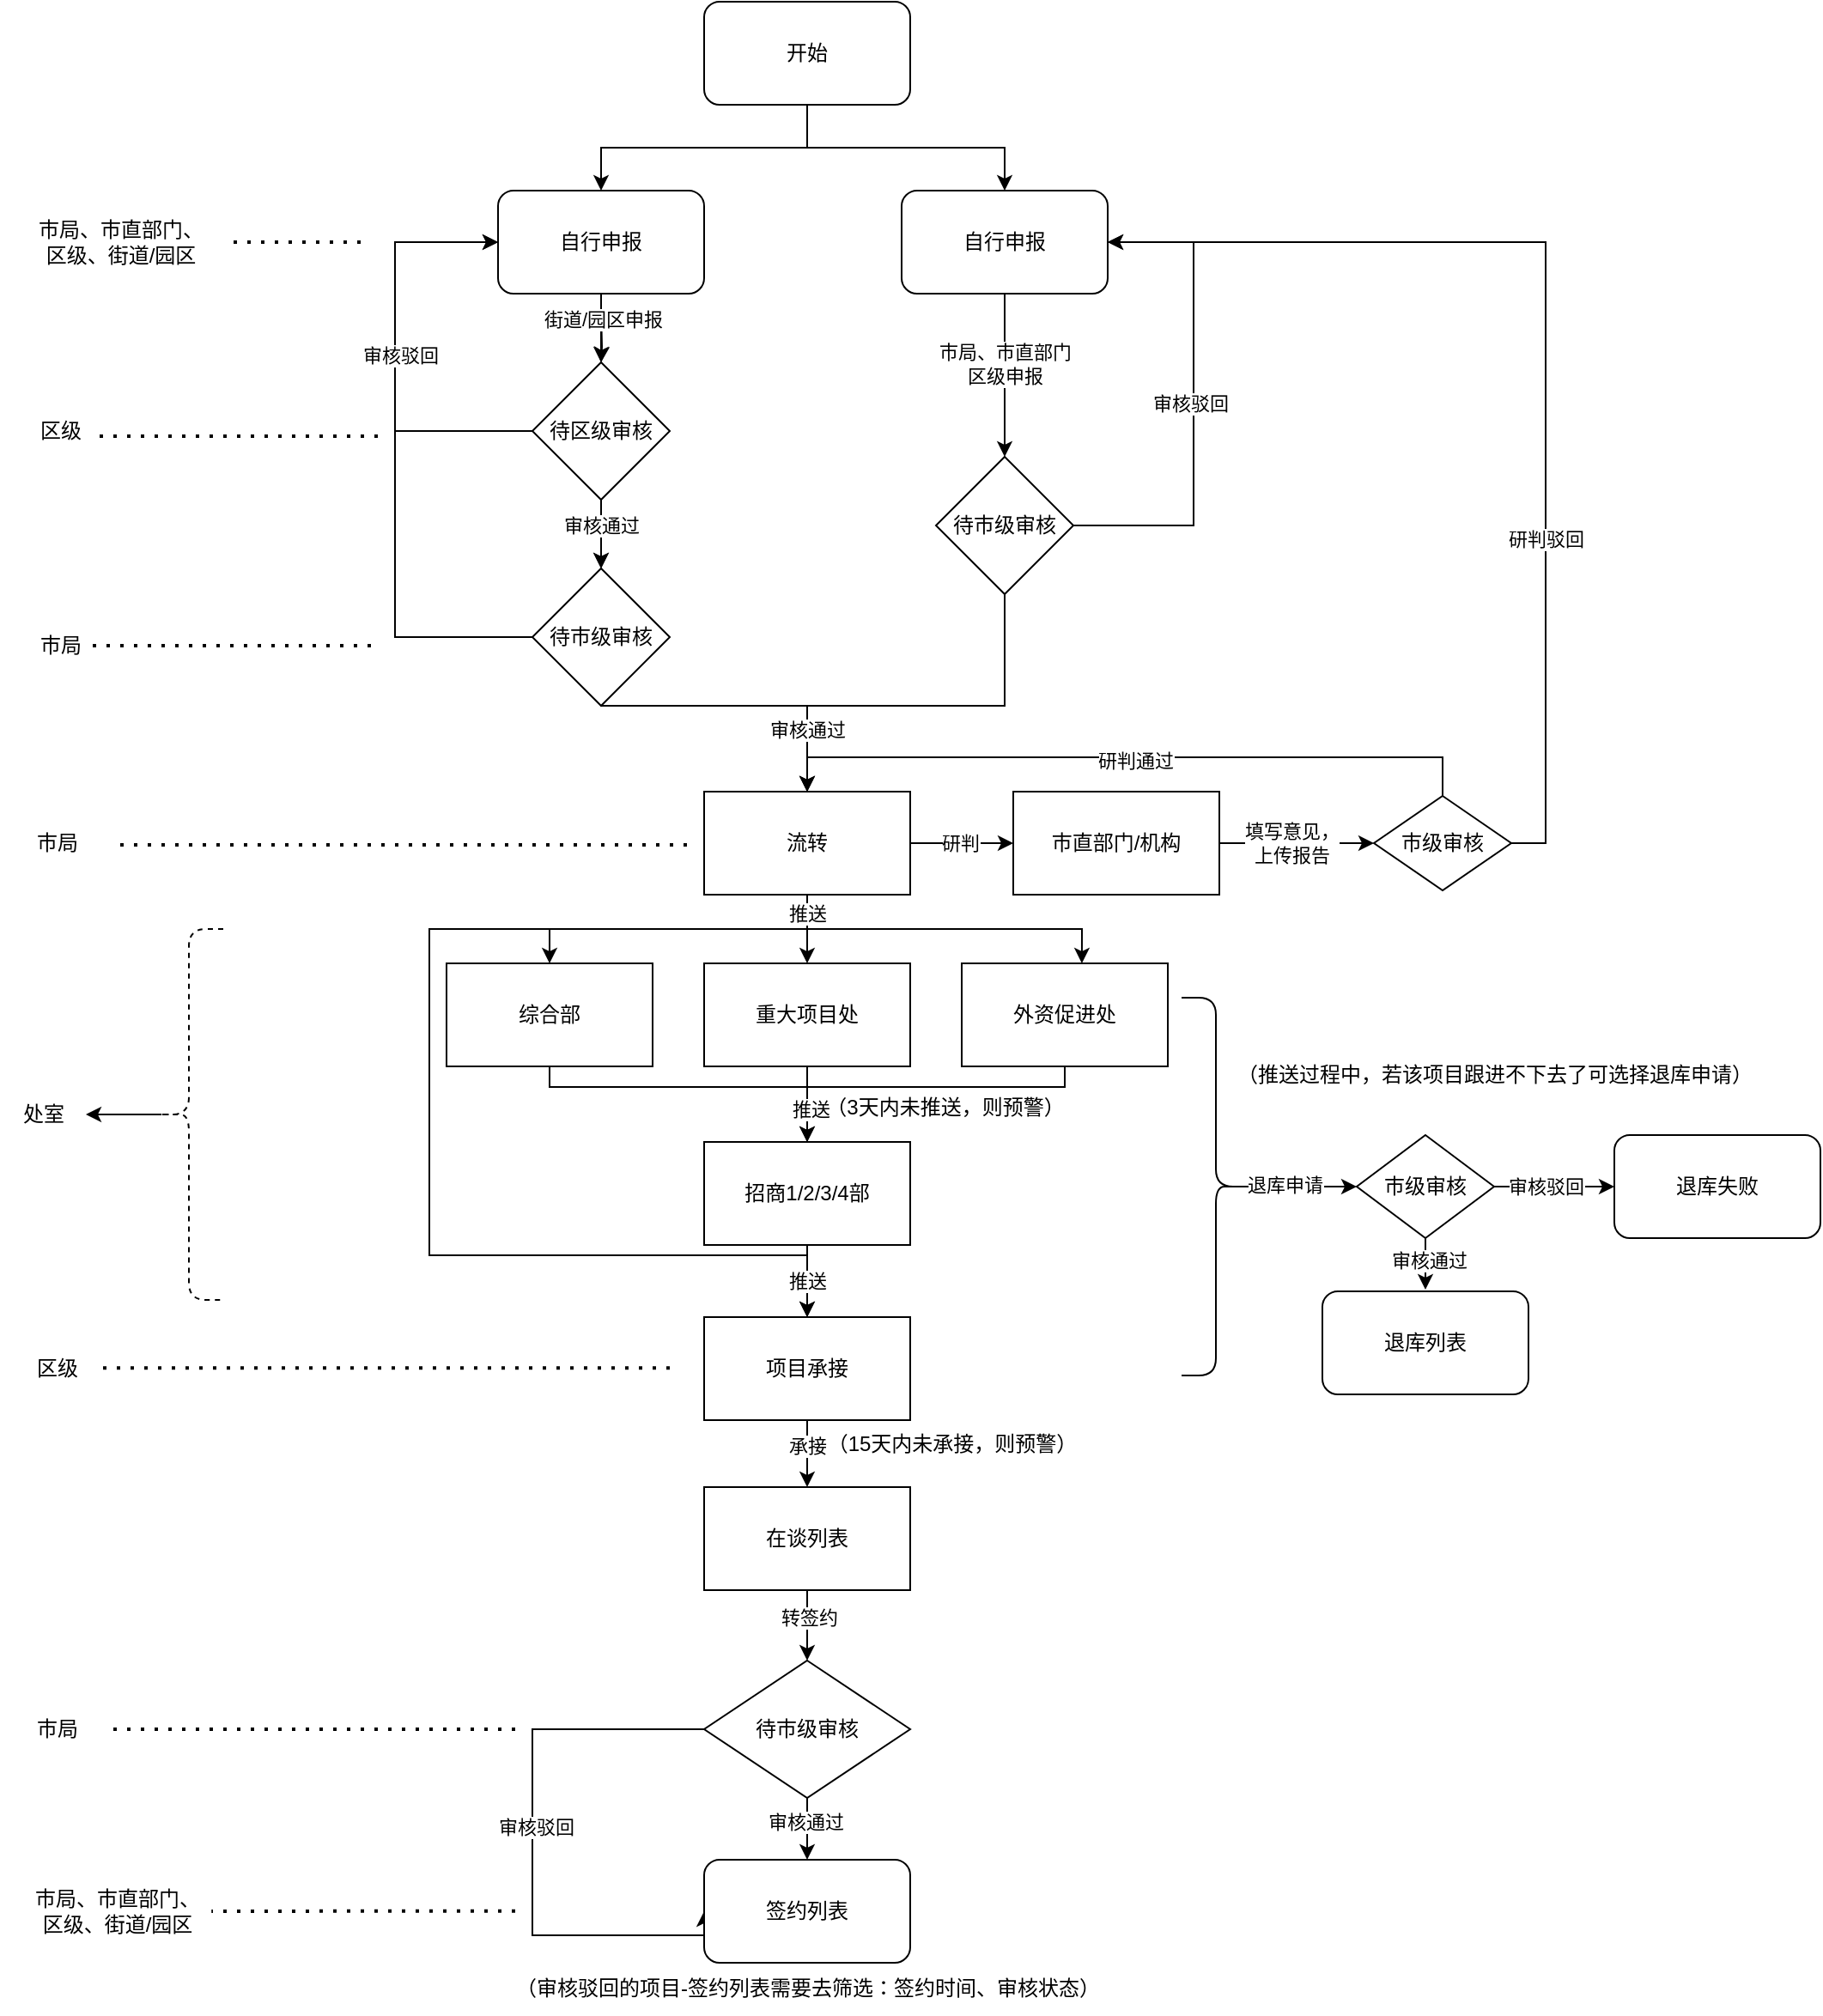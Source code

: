 <mxfile version="26.0.6">
  <diagram name="第 1 页" id="-78T5JWSiIahzSValokN">
    <mxGraphModel dx="2150" dy="883" grid="1" gridSize="10" guides="1" tooltips="1" connect="1" arrows="1" fold="1" page="1" pageScale="1" pageWidth="3300" pageHeight="4681" math="0" shadow="0">
      <root>
        <mxCell id="0" />
        <mxCell id="1" parent="0" />
        <mxCell id="tJxeAwG3_zR4GEV5-iHH-3" style="edgeStyle=orthogonalEdgeStyle;rounded=0;orthogonalLoop=1;jettySize=auto;html=1;exitX=0.5;exitY=1;exitDx=0;exitDy=0;entryX=0.5;entryY=0;entryDx=0;entryDy=0;" parent="1" source="tJxeAwG3_zR4GEV5-iHH-1" target="tJxeAwG3_zR4GEV5-iHH-2" edge="1">
          <mxGeometry relative="1" as="geometry" />
        </mxCell>
        <mxCell id="tJxeAwG3_zR4GEV5-iHH-123" style="edgeStyle=orthogonalEdgeStyle;rounded=0;orthogonalLoop=1;jettySize=auto;html=1;exitX=0.5;exitY=1;exitDx=0;exitDy=0;" parent="1" source="tJxeAwG3_zR4GEV5-iHH-1" target="tJxeAwG3_zR4GEV5-iHH-115" edge="1">
          <mxGeometry relative="1" as="geometry" />
        </mxCell>
        <mxCell id="tJxeAwG3_zR4GEV5-iHH-1" value="开始" style="rounded=1;whiteSpace=wrap;html=1;" parent="1" vertex="1">
          <mxGeometry x="440" y="40" width="120" height="60" as="geometry" />
        </mxCell>
        <mxCell id="tJxeAwG3_zR4GEV5-iHH-8" value="" style="edgeStyle=orthogonalEdgeStyle;rounded=0;orthogonalLoop=1;jettySize=auto;html=1;" parent="1" target="tJxeAwG3_zR4GEV5-iHH-5" edge="1">
          <mxGeometry relative="1" as="geometry">
            <mxPoint x="380" y="220" as="sourcePoint" />
          </mxGeometry>
        </mxCell>
        <mxCell id="tJxeAwG3_zR4GEV5-iHH-10" style="edgeStyle=orthogonalEdgeStyle;rounded=0;orthogonalLoop=1;jettySize=auto;html=1;exitX=0.5;exitY=1;exitDx=0;exitDy=0;entryX=0.5;entryY=0;entryDx=0;entryDy=0;" parent="1" source="tJxeAwG3_zR4GEV5-iHH-5" target="tJxeAwG3_zR4GEV5-iHH-6" edge="1">
          <mxGeometry relative="1" as="geometry" />
        </mxCell>
        <mxCell id="tJxeAwG3_zR4GEV5-iHH-2" value="自行申报" style="rounded=1;whiteSpace=wrap;html=1;" parent="1" vertex="1">
          <mxGeometry x="320" y="150" width="120" height="60" as="geometry" />
        </mxCell>
        <mxCell id="tJxeAwG3_zR4GEV5-iHH-4" value="市局、市直部门、&lt;br&gt;区级、街道/园区" style="text;html=1;align=center;verticalAlign=middle;resizable=0;points=[];autosize=1;strokeColor=none;fillColor=none;" parent="1" vertex="1">
          <mxGeometry x="40" y="160" width="120" height="40" as="geometry" />
        </mxCell>
        <mxCell id="tJxeAwG3_zR4GEV5-iHH-7" value="" style="edgeStyle=orthogonalEdgeStyle;rounded=0;orthogonalLoop=1;jettySize=auto;html=1;" parent="1" source="tJxeAwG3_zR4GEV5-iHH-5" target="tJxeAwG3_zR4GEV5-iHH-6" edge="1">
          <mxGeometry relative="1" as="geometry">
            <Array as="points">
              <mxPoint x="380" y="280" />
            </Array>
          </mxGeometry>
        </mxCell>
        <mxCell id="tJxeAwG3_zR4GEV5-iHH-11" value="审核通过" style="edgeLabel;html=1;align=center;verticalAlign=middle;resizable=0;points=[];" parent="tJxeAwG3_zR4GEV5-iHH-7" vertex="1" connectable="0">
          <mxGeometry x="-0.289" y="1" relative="1" as="geometry">
            <mxPoint x="-1" y="1" as="offset" />
          </mxGeometry>
        </mxCell>
        <mxCell id="tJxeAwG3_zR4GEV5-iHH-15" style="edgeStyle=orthogonalEdgeStyle;rounded=0;orthogonalLoop=1;jettySize=auto;html=1;exitX=0;exitY=0.5;exitDx=0;exitDy=0;entryX=0;entryY=0.5;entryDx=0;entryDy=0;" parent="1" source="tJxeAwG3_zR4GEV5-iHH-5" target="tJxeAwG3_zR4GEV5-iHH-2" edge="1">
          <mxGeometry relative="1" as="geometry">
            <Array as="points">
              <mxPoint x="260" y="290" />
              <mxPoint x="260" y="180" />
            </Array>
          </mxGeometry>
        </mxCell>
        <mxCell id="tJxeAwG3_zR4GEV5-iHH-18" style="edgeStyle=orthogonalEdgeStyle;rounded=0;orthogonalLoop=1;jettySize=auto;html=1;exitX=0;exitY=0.5;exitDx=0;exitDy=0;" parent="1" source="tJxeAwG3_zR4GEV5-iHH-6" edge="1">
          <mxGeometry relative="1" as="geometry">
            <mxPoint x="320" y="180" as="targetPoint" />
            <Array as="points">
              <mxPoint x="260" y="410" />
              <mxPoint x="260" y="180" />
            </Array>
          </mxGeometry>
        </mxCell>
        <mxCell id="tJxeAwG3_zR4GEV5-iHH-86" value="审核驳回" style="edgeLabel;html=1;align=center;verticalAlign=middle;resizable=0;points=[];" parent="tJxeAwG3_zR4GEV5-iHH-18" vertex="1" connectable="0">
          <mxGeometry x="0.319" y="-3" relative="1" as="geometry">
            <mxPoint as="offset" />
          </mxGeometry>
        </mxCell>
        <mxCell id="tJxeAwG3_zR4GEV5-iHH-22" style="edgeStyle=orthogonalEdgeStyle;rounded=0;orthogonalLoop=1;jettySize=auto;html=1;exitX=0.5;exitY=1;exitDx=0;exitDy=0;entryX=0.5;entryY=0;entryDx=0;entryDy=0;" parent="1" source="tJxeAwG3_zR4GEV5-iHH-6" target="tJxeAwG3_zR4GEV5-iHH-21" edge="1">
          <mxGeometry relative="1" as="geometry">
            <Array as="points">
              <mxPoint x="500" y="450" />
            </Array>
          </mxGeometry>
        </mxCell>
        <mxCell id="tJxeAwG3_zR4GEV5-iHH-6" value="待市级审核" style="rhombus;whiteSpace=wrap;html=1;" parent="1" vertex="1">
          <mxGeometry x="340" y="370" width="80" height="80" as="geometry" />
        </mxCell>
        <mxCell id="tJxeAwG3_zR4GEV5-iHH-9" value="区级" style="text;html=1;align=center;verticalAlign=middle;resizable=0;points=[];autosize=1;strokeColor=none;fillColor=none;" parent="1" vertex="1">
          <mxGeometry x="40" y="275" width="50" height="30" as="geometry" />
        </mxCell>
        <mxCell id="tJxeAwG3_zR4GEV5-iHH-12" value="市局" style="text;html=1;align=center;verticalAlign=middle;resizable=0;points=[];autosize=1;strokeColor=none;fillColor=none;" parent="1" vertex="1">
          <mxGeometry x="40" y="400" width="50" height="30" as="geometry" />
        </mxCell>
        <mxCell id="tJxeAwG3_zR4GEV5-iHH-17" value="" style="edgeStyle=orthogonalEdgeStyle;rounded=0;orthogonalLoop=1;jettySize=auto;html=1;exitX=0.5;exitY=1;exitDx=0;exitDy=0;entryX=0.5;entryY=0;entryDx=0;entryDy=0;" parent="1" source="tJxeAwG3_zR4GEV5-iHH-2" target="tJxeAwG3_zR4GEV5-iHH-5" edge="1">
          <mxGeometry relative="1" as="geometry">
            <mxPoint x="380" y="210" as="sourcePoint" />
            <mxPoint x="380" y="375" as="targetPoint" />
          </mxGeometry>
        </mxCell>
        <mxCell id="tJxeAwG3_zR4GEV5-iHH-84" value="街道/园区申报" style="edgeLabel;html=1;align=center;verticalAlign=middle;resizable=0;points=[];" parent="tJxeAwG3_zR4GEV5-iHH-17" vertex="1" connectable="0">
          <mxGeometry x="-0.243" y="1" relative="1" as="geometry">
            <mxPoint as="offset" />
          </mxGeometry>
        </mxCell>
        <mxCell id="tJxeAwG3_zR4GEV5-iHH-5" value="待区级审核" style="rhombus;whiteSpace=wrap;html=1;" parent="1" vertex="1">
          <mxGeometry x="340" y="250" width="80" height="80" as="geometry" />
        </mxCell>
        <mxCell id="tJxeAwG3_zR4GEV5-iHH-29" style="edgeStyle=orthogonalEdgeStyle;rounded=0;orthogonalLoop=1;jettySize=auto;html=1;exitX=0.5;exitY=1;exitDx=0;exitDy=0;entryX=0.5;entryY=0;entryDx=0;entryDy=0;" parent="1" source="tJxeAwG3_zR4GEV5-iHH-21" target="tJxeAwG3_zR4GEV5-iHH-25" edge="1">
          <mxGeometry relative="1" as="geometry">
            <Array as="points">
              <mxPoint x="500" y="580" />
              <mxPoint x="350" y="580" />
            </Array>
          </mxGeometry>
        </mxCell>
        <mxCell id="tJxeAwG3_zR4GEV5-iHH-44" style="edgeStyle=orthogonalEdgeStyle;rounded=0;orthogonalLoop=1;jettySize=auto;html=1;" parent="1" target="tJxeAwG3_zR4GEV5-iHH-39" edge="1">
          <mxGeometry relative="1" as="geometry">
            <mxPoint x="500" y="560" as="sourcePoint" />
            <mxPoint x="690" y="850" as="targetPoint" />
            <Array as="points">
              <mxPoint x="500" y="580" />
              <mxPoint x="280" y="580" />
              <mxPoint x="280" y="770" />
              <mxPoint x="500" y="770" />
            </Array>
          </mxGeometry>
        </mxCell>
        <mxCell id="tJxeAwG3_zR4GEV5-iHH-133" value="" style="edgeStyle=orthogonalEdgeStyle;rounded=0;orthogonalLoop=1;jettySize=auto;html=1;" parent="1" source="tJxeAwG3_zR4GEV5-iHH-21" target="tJxeAwG3_zR4GEV5-iHH-132" edge="1">
          <mxGeometry relative="1" as="geometry" />
        </mxCell>
        <mxCell id="tJxeAwG3_zR4GEV5-iHH-134" value="研判" style="edgeLabel;html=1;align=center;verticalAlign=middle;resizable=0;points=[];" parent="tJxeAwG3_zR4GEV5-iHH-133" vertex="1" connectable="0">
          <mxGeometry x="-0.038" relative="1" as="geometry">
            <mxPoint as="offset" />
          </mxGeometry>
        </mxCell>
        <mxCell id="tJxeAwG3_zR4GEV5-iHH-148" style="edgeStyle=orthogonalEdgeStyle;rounded=0;orthogonalLoop=1;jettySize=auto;html=1;entryX=0.5;entryY=0;entryDx=0;entryDy=0;" parent="1" source="tJxeAwG3_zR4GEV5-iHH-21" target="tJxeAwG3_zR4GEV5-iHH-102" edge="1">
          <mxGeometry relative="1" as="geometry" />
        </mxCell>
        <mxCell id="tJxeAwG3_zR4GEV5-iHH-21" value="流转" style="whiteSpace=wrap;html=1;" parent="1" vertex="1">
          <mxGeometry x="440" y="500" width="120" height="60" as="geometry" />
        </mxCell>
        <mxCell id="tJxeAwG3_zR4GEV5-iHH-24" value="市局" style="text;html=1;align=center;verticalAlign=middle;resizable=0;points=[];autosize=1;strokeColor=none;fillColor=none;" parent="1" vertex="1">
          <mxGeometry x="38" y="515" width="50" height="30" as="geometry" />
        </mxCell>
        <mxCell id="tJxeAwG3_zR4GEV5-iHH-109" style="edgeStyle=orthogonalEdgeStyle;rounded=0;orthogonalLoop=1;jettySize=auto;html=1;exitX=0.5;exitY=1;exitDx=0;exitDy=0;" parent="1" source="tJxeAwG3_zR4GEV5-iHH-25" edge="1">
          <mxGeometry relative="1" as="geometry">
            <mxPoint x="500" y="762.0" as="targetPoint" />
            <Array as="points">
              <mxPoint x="350" y="672" />
              <mxPoint x="500" y="672" />
            </Array>
          </mxGeometry>
        </mxCell>
        <mxCell id="tJxeAwG3_zR4GEV5-iHH-25" value="综合部" style="whiteSpace=wrap;html=1;" parent="1" vertex="1">
          <mxGeometry x="290" y="600" width="120" height="60" as="geometry" />
        </mxCell>
        <mxCell id="tJxeAwG3_zR4GEV5-iHH-110" style="edgeStyle=orthogonalEdgeStyle;rounded=0;orthogonalLoop=1;jettySize=auto;html=1;" parent="1" source="tJxeAwG3_zR4GEV5-iHH-33" edge="1">
          <mxGeometry relative="1" as="geometry">
            <mxPoint x="500" y="762.0" as="targetPoint" />
            <Array as="points">
              <mxPoint x="500" y="682" />
            </Array>
          </mxGeometry>
        </mxCell>
        <mxCell id="tJxeAwG3_zR4GEV5-iHH-27" value="外资促进处" style="whiteSpace=wrap;html=1;" parent="1" vertex="1">
          <mxGeometry x="590" y="600" width="120" height="60" as="geometry" />
        </mxCell>
        <mxCell id="tJxeAwG3_zR4GEV5-iHH-30" style="edgeStyle=orthogonalEdgeStyle;rounded=0;orthogonalLoop=1;jettySize=auto;html=1;exitX=0.5;exitY=1;exitDx=0;exitDy=0;entryX=0.583;entryY=0;entryDx=0;entryDy=0;entryPerimeter=0;" parent="1" source="tJxeAwG3_zR4GEV5-iHH-21" target="tJxeAwG3_zR4GEV5-iHH-27" edge="1">
          <mxGeometry relative="1" as="geometry">
            <Array as="points">
              <mxPoint x="500" y="580" />
              <mxPoint x="660" y="580" />
            </Array>
          </mxGeometry>
        </mxCell>
        <mxCell id="tJxeAwG3_zR4GEV5-iHH-31" value="推送" style="edgeLabel;html=1;align=center;verticalAlign=middle;resizable=0;points=[];" parent="tJxeAwG3_zR4GEV5-iHH-30" vertex="1" connectable="0">
          <mxGeometry x="-0.901" relative="1" as="geometry">
            <mxPoint y="1" as="offset" />
          </mxGeometry>
        </mxCell>
        <mxCell id="tJxeAwG3_zR4GEV5-iHH-32" value="处室" style="text;html=1;align=center;verticalAlign=middle;resizable=0;points=[];autosize=1;strokeColor=none;fillColor=none;" parent="1" vertex="1">
          <mxGeometry x="30" y="673" width="50" height="30" as="geometry" />
        </mxCell>
        <mxCell id="tJxeAwG3_zR4GEV5-iHH-106" style="edgeStyle=orthogonalEdgeStyle;rounded=0;orthogonalLoop=1;jettySize=auto;html=1;entryX=0.5;entryY=0;entryDx=0;entryDy=0;" parent="1" source="tJxeAwG3_zR4GEV5-iHH-33" target="tJxeAwG3_zR4GEV5-iHH-39" edge="1">
          <mxGeometry relative="1" as="geometry" />
        </mxCell>
        <mxCell id="tJxeAwG3_zR4GEV5-iHH-114" value="推送" style="edgeLabel;html=1;align=center;verticalAlign=middle;resizable=0;points=[];" parent="tJxeAwG3_zR4GEV5-iHH-106" vertex="1" connectable="0">
          <mxGeometry x="0.045" y="1" relative="1" as="geometry">
            <mxPoint x="-1" y="-1" as="offset" />
          </mxGeometry>
        </mxCell>
        <mxCell id="tJxeAwG3_zR4GEV5-iHH-146" style="edgeStyle=orthogonalEdgeStyle;rounded=0;orthogonalLoop=1;jettySize=auto;html=1;exitX=0.5;exitY=1;exitDx=0;exitDy=0;entryX=0.5;entryY=0;entryDx=0;entryDy=0;" parent="1" source="tJxeAwG3_zR4GEV5-iHH-39" target="tJxeAwG3_zR4GEV5-iHH-54" edge="1">
          <mxGeometry relative="1" as="geometry" />
        </mxCell>
        <mxCell id="tJxeAwG3_zR4GEV5-iHH-147" value="承接" style="edgeLabel;html=1;align=center;verticalAlign=middle;resizable=0;points=[];" parent="tJxeAwG3_zR4GEV5-iHH-146" vertex="1" connectable="0">
          <mxGeometry x="-0.293" relative="1" as="geometry">
            <mxPoint y="1" as="offset" />
          </mxGeometry>
        </mxCell>
        <mxCell id="tJxeAwG3_zR4GEV5-iHH-39" value="项目承接" style="whiteSpace=wrap;html=1;" parent="1" vertex="1">
          <mxGeometry x="440" y="806" width="120" height="60" as="geometry" />
        </mxCell>
        <mxCell id="tJxeAwG3_zR4GEV5-iHH-40" value="区级" style="text;html=1;align=center;verticalAlign=middle;resizable=0;points=[];autosize=1;strokeColor=none;fillColor=none;" parent="1" vertex="1">
          <mxGeometry x="38" y="821" width="50" height="30" as="geometry" />
        </mxCell>
        <mxCell id="tJxeAwG3_zR4GEV5-iHH-70" style="edgeStyle=orthogonalEdgeStyle;rounded=0;orthogonalLoop=1;jettySize=auto;html=1;entryX=0.5;entryY=0;entryDx=0;entryDy=0;" parent="1" source="tJxeAwG3_zR4GEV5-iHH-54" target="tJxeAwG3_zR4GEV5-iHH-68" edge="1">
          <mxGeometry relative="1" as="geometry" />
        </mxCell>
        <mxCell id="tJxeAwG3_zR4GEV5-iHH-71" value="转签约" style="edgeLabel;html=1;align=center;verticalAlign=middle;resizable=0;points=[];" parent="tJxeAwG3_zR4GEV5-iHH-70" vertex="1" connectable="0">
          <mxGeometry x="-0.285" y="1" relative="1" as="geometry">
            <mxPoint y="1" as="offset" />
          </mxGeometry>
        </mxCell>
        <mxCell id="tJxeAwG3_zR4GEV5-iHH-54" value="在谈列表" style="whiteSpace=wrap;html=1;" parent="1" vertex="1">
          <mxGeometry x="440" y="905" width="120" height="60" as="geometry" />
        </mxCell>
        <mxCell id="tJxeAwG3_zR4GEV5-iHH-78" style="edgeStyle=orthogonalEdgeStyle;rounded=0;orthogonalLoop=1;jettySize=auto;html=1;exitX=0.5;exitY=1;exitDx=0;exitDy=0;entryX=0.5;entryY=0;entryDx=0;entryDy=0;" parent="1" source="tJxeAwG3_zR4GEV5-iHH-68" target="tJxeAwG3_zR4GEV5-iHH-76" edge="1">
          <mxGeometry relative="1" as="geometry" />
        </mxCell>
        <mxCell id="tJxeAwG3_zR4GEV5-iHH-79" value="审核通过" style="edgeLabel;html=1;align=center;verticalAlign=middle;resizable=0;points=[];" parent="tJxeAwG3_zR4GEV5-iHH-78" vertex="1" connectable="0">
          <mxGeometry x="-0.307" y="-1" relative="1" as="geometry">
            <mxPoint y="1" as="offset" />
          </mxGeometry>
        </mxCell>
        <mxCell id="tJxeAwG3_zR4GEV5-iHH-81" style="edgeStyle=orthogonalEdgeStyle;rounded=0;orthogonalLoop=1;jettySize=auto;html=1;exitX=0;exitY=0.5;exitDx=0;exitDy=0;entryX=0;entryY=0.5;entryDx=0;entryDy=0;" parent="1" source="tJxeAwG3_zR4GEV5-iHH-68" target="tJxeAwG3_zR4GEV5-iHH-76" edge="1">
          <mxGeometry relative="1" as="geometry">
            <Array as="points">
              <mxPoint x="340" y="1046" />
              <mxPoint x="340" y="1166" />
            </Array>
          </mxGeometry>
        </mxCell>
        <mxCell id="tJxeAwG3_zR4GEV5-iHH-82" value="审核驳回" style="edgeLabel;html=1;align=center;verticalAlign=middle;resizable=0;points=[];" parent="tJxeAwG3_zR4GEV5-iHH-81" vertex="1" connectable="0">
          <mxGeometry x="-0.06" y="2" relative="1" as="geometry">
            <mxPoint as="offset" />
          </mxGeometry>
        </mxCell>
        <mxCell id="tJxeAwG3_zR4GEV5-iHH-68" value="待市级审核" style="rhombus;whiteSpace=wrap;html=1;" parent="1" vertex="1">
          <mxGeometry x="440" y="1006" width="120" height="80" as="geometry" />
        </mxCell>
        <mxCell id="tJxeAwG3_zR4GEV5-iHH-74" value="市局" style="text;html=1;align=center;verticalAlign=middle;resizable=0;points=[];autosize=1;strokeColor=none;fillColor=none;" parent="1" vertex="1">
          <mxGeometry x="38" y="1031" width="50" height="30" as="geometry" />
        </mxCell>
        <mxCell id="tJxeAwG3_zR4GEV5-iHH-76" value="签约列表" style="rounded=1;whiteSpace=wrap;html=1;" parent="1" vertex="1">
          <mxGeometry x="440" y="1122" width="120" height="60" as="geometry" />
        </mxCell>
        <mxCell id="tJxeAwG3_zR4GEV5-iHH-77" value="市局、市直部门、&lt;br&gt;区级、街道/园区" style="text;html=1;align=center;verticalAlign=middle;resizable=0;points=[];autosize=1;strokeColor=none;fillColor=none;" parent="1" vertex="1">
          <mxGeometry x="38" y="1132" width="120" height="40" as="geometry" />
        </mxCell>
        <mxCell id="tJxeAwG3_zR4GEV5-iHH-88" value="（审核驳回的项目-签约列表需要去筛选：签约时间、审核状态）" style="text;html=1;align=center;verticalAlign=middle;resizable=0;points=[];autosize=1;strokeColor=none;fillColor=none;" parent="1" vertex="1">
          <mxGeometry x="320" y="1182" width="360" height="30" as="geometry" />
        </mxCell>
        <mxCell id="tJxeAwG3_zR4GEV5-iHH-89" value="" style="endArrow=none;dashed=1;html=1;dashPattern=1 3;strokeWidth=2;rounded=0;entryX=0.934;entryY=0.599;entryDx=0;entryDy=0;entryPerimeter=0;" parent="1" target="tJxeAwG3_zR4GEV5-iHH-9" edge="1">
          <mxGeometry width="50" height="50" relative="1" as="geometry">
            <mxPoint x="250" y="293" as="sourcePoint" />
            <mxPoint x="430" y="240" as="targetPoint" />
          </mxGeometry>
        </mxCell>
        <mxCell id="tJxeAwG3_zR4GEV5-iHH-91" value="" style="endArrow=none;dashed=1;html=1;dashPattern=1 3;strokeWidth=2;rounded=0;" parent="1" edge="1">
          <mxGeometry width="50" height="50" relative="1" as="geometry">
            <mxPoint x="240" y="180" as="sourcePoint" />
            <mxPoint x="160" y="180" as="targetPoint" />
            <Array as="points" />
          </mxGeometry>
        </mxCell>
        <mxCell id="tJxeAwG3_zR4GEV5-iHH-92" value="" style="endArrow=none;dashed=1;html=1;dashPattern=1 3;strokeWidth=2;rounded=0;entryX=0.934;entryY=0.599;entryDx=0;entryDy=0;entryPerimeter=0;" parent="1" edge="1">
          <mxGeometry width="50" height="50" relative="1" as="geometry">
            <mxPoint x="246" y="415" as="sourcePoint" />
            <mxPoint x="83" y="415" as="targetPoint" />
          </mxGeometry>
        </mxCell>
        <mxCell id="tJxeAwG3_zR4GEV5-iHH-93" value="" style="endArrow=none;dashed=1;html=1;dashPattern=1 3;strokeWidth=2;rounded=0;" parent="1" edge="1">
          <mxGeometry width="50" height="50" relative="1" as="geometry">
            <mxPoint x="430" y="531" as="sourcePoint" />
            <mxPoint x="100" y="531" as="targetPoint" />
          </mxGeometry>
        </mxCell>
        <mxCell id="AULQfeBx-v_5Ob0I-rYo-1" style="edgeStyle=orthogonalEdgeStyle;rounded=0;orthogonalLoop=1;jettySize=auto;html=1;exitX=0.1;exitY=0.5;exitDx=0;exitDy=0;exitPerimeter=0;" edge="1" parent="1" source="tJxeAwG3_zR4GEV5-iHH-94" target="tJxeAwG3_zR4GEV5-iHH-32">
          <mxGeometry relative="1" as="geometry" />
        </mxCell>
        <mxCell id="tJxeAwG3_zR4GEV5-iHH-94" value="" style="shape=curlyBracket;whiteSpace=wrap;html=1;rounded=1;labelPosition=left;verticalLabelPosition=middle;align=right;verticalAlign=middle;dashed=1;" parent="1" vertex="1">
          <mxGeometry x="120" y="580" width="40" height="216" as="geometry" />
        </mxCell>
        <mxCell id="tJxeAwG3_zR4GEV5-iHH-99" value="" style="endArrow=none;dashed=1;html=1;dashPattern=1 3;strokeWidth=2;rounded=0;" parent="1" edge="1">
          <mxGeometry width="50" height="50" relative="1" as="geometry">
            <mxPoint x="330" y="1046" as="sourcePoint" />
            <mxPoint x="90" y="1046" as="targetPoint" />
            <Array as="points" />
          </mxGeometry>
        </mxCell>
        <mxCell id="tJxeAwG3_zR4GEV5-iHH-100" value="" style="endArrow=none;dashed=1;html=1;dashPattern=1 3;strokeWidth=2;rounded=0;entryX=1.026;entryY=0.5;entryDx=0;entryDy=0;entryPerimeter=0;" parent="1" edge="1">
          <mxGeometry width="50" height="50" relative="1" as="geometry">
            <mxPoint x="330" y="1151.82" as="sourcePoint" />
            <mxPoint x="153.12" y="1152" as="targetPoint" />
            <Array as="points" />
          </mxGeometry>
        </mxCell>
        <mxCell id="tJxeAwG3_zR4GEV5-iHH-108" style="edgeStyle=orthogonalEdgeStyle;rounded=0;orthogonalLoop=1;jettySize=auto;html=1;entryX=0.5;entryY=0;entryDx=0;entryDy=0;" parent="1" source="tJxeAwG3_zR4GEV5-iHH-102" target="tJxeAwG3_zR4GEV5-iHH-33" edge="1">
          <mxGeometry relative="1" as="geometry" />
        </mxCell>
        <mxCell id="tJxeAwG3_zR4GEV5-iHH-102" value="重大项目处" style="whiteSpace=wrap;html=1;" parent="1" vertex="1">
          <mxGeometry x="440" y="600" width="120" height="60" as="geometry" />
        </mxCell>
        <mxCell id="tJxeAwG3_zR4GEV5-iHH-112" value="" style="edgeStyle=orthogonalEdgeStyle;rounded=0;orthogonalLoop=1;jettySize=auto;html=1;" parent="1" source="tJxeAwG3_zR4GEV5-iHH-27" target="tJxeAwG3_zR4GEV5-iHH-33" edge="1">
          <mxGeometry relative="1" as="geometry">
            <mxPoint x="500" y="762.0" as="targetPoint" />
            <mxPoint x="650" y="660" as="sourcePoint" />
            <Array as="points">
              <mxPoint x="650" y="672" />
              <mxPoint x="500" y="672" />
            </Array>
          </mxGeometry>
        </mxCell>
        <mxCell id="tJxeAwG3_zR4GEV5-iHH-113" value="推送" style="edgeLabel;html=1;align=center;verticalAlign=middle;resizable=0;points=[];" parent="tJxeAwG3_zR4GEV5-iHH-112" vertex="1" connectable="0">
          <mxGeometry x="0.665" y="-1" relative="1" as="geometry">
            <mxPoint x="1" y="14" as="offset" />
          </mxGeometry>
        </mxCell>
        <mxCell id="tJxeAwG3_zR4GEV5-iHH-33" value="招商1/2/3/4部" style="whiteSpace=wrap;html=1;" parent="1" vertex="1">
          <mxGeometry x="440" y="704" width="120" height="60" as="geometry" />
        </mxCell>
        <mxCell id="tJxeAwG3_zR4GEV5-iHH-119" style="edgeStyle=orthogonalEdgeStyle;rounded=0;orthogonalLoop=1;jettySize=auto;html=1;exitX=0.5;exitY=1;exitDx=0;exitDy=0;entryX=0.5;entryY=0;entryDx=0;entryDy=0;" parent="1" source="tJxeAwG3_zR4GEV5-iHH-115" target="tJxeAwG3_zR4GEV5-iHH-117" edge="1">
          <mxGeometry relative="1" as="geometry" />
        </mxCell>
        <mxCell id="tJxeAwG3_zR4GEV5-iHH-120" value="市局、市直部门&lt;br&gt;区级申报" style="edgeLabel;html=1;align=center;verticalAlign=middle;resizable=0;points=[];" parent="tJxeAwG3_zR4GEV5-iHH-119" vertex="1" connectable="0">
          <mxGeometry x="-0.169" y="-2" relative="1" as="geometry">
            <mxPoint x="2" y="1" as="offset" />
          </mxGeometry>
        </mxCell>
        <mxCell id="tJxeAwG3_zR4GEV5-iHH-115" value="自行申报" style="rounded=1;whiteSpace=wrap;html=1;" parent="1" vertex="1">
          <mxGeometry x="555" y="150" width="120" height="60" as="geometry" />
        </mxCell>
        <mxCell id="tJxeAwG3_zR4GEV5-iHH-121" style="edgeStyle=orthogonalEdgeStyle;rounded=0;orthogonalLoop=1;jettySize=auto;html=1;exitX=0.5;exitY=1;exitDx=0;exitDy=0;entryX=0.5;entryY=0;entryDx=0;entryDy=0;" parent="1" source="tJxeAwG3_zR4GEV5-iHH-117" target="tJxeAwG3_zR4GEV5-iHH-21" edge="1">
          <mxGeometry relative="1" as="geometry">
            <Array as="points">
              <mxPoint x="615" y="450" />
              <mxPoint x="500" y="450" />
            </Array>
          </mxGeometry>
        </mxCell>
        <mxCell id="tJxeAwG3_zR4GEV5-iHH-177" value="审核通过" style="edgeLabel;html=1;align=center;verticalAlign=middle;resizable=0;points=[];" parent="tJxeAwG3_zR4GEV5-iHH-121" vertex="1" connectable="0">
          <mxGeometry x="0.681" relative="1" as="geometry">
            <mxPoint as="offset" />
          </mxGeometry>
        </mxCell>
        <mxCell id="tJxeAwG3_zR4GEV5-iHH-124" style="edgeStyle=orthogonalEdgeStyle;rounded=0;orthogonalLoop=1;jettySize=auto;html=1;exitX=1;exitY=0.5;exitDx=0;exitDy=0;entryX=1;entryY=0.5;entryDx=0;entryDy=0;" parent="1" source="tJxeAwG3_zR4GEV5-iHH-117" target="tJxeAwG3_zR4GEV5-iHH-115" edge="1">
          <mxGeometry relative="1" as="geometry">
            <Array as="points">
              <mxPoint x="725" y="345" />
              <mxPoint x="725" y="180" />
            </Array>
          </mxGeometry>
        </mxCell>
        <mxCell id="tJxeAwG3_zR4GEV5-iHH-125" value="审核驳回" style="edgeLabel;html=1;align=center;verticalAlign=middle;resizable=0;points=[];" parent="tJxeAwG3_zR4GEV5-iHH-124" vertex="1" connectable="0">
          <mxGeometry x="0.065" y="2" relative="1" as="geometry">
            <mxPoint y="11" as="offset" />
          </mxGeometry>
        </mxCell>
        <mxCell id="tJxeAwG3_zR4GEV5-iHH-117" value="待市级审核" style="rhombus;whiteSpace=wrap;html=1;" parent="1" vertex="1">
          <mxGeometry x="575" y="305" width="80" height="80" as="geometry" />
        </mxCell>
        <mxCell id="tJxeAwG3_zR4GEV5-iHH-130" value="" style="endArrow=none;dashed=1;html=1;dashPattern=1 3;strokeWidth=2;rounded=0;" parent="1" edge="1">
          <mxGeometry width="50" height="50" relative="1" as="geometry">
            <mxPoint x="420" y="835.64" as="sourcePoint" />
            <mxPoint x="90" y="835.64" as="targetPoint" />
          </mxGeometry>
        </mxCell>
        <mxCell id="tJxeAwG3_zR4GEV5-iHH-136" value="" style="edgeStyle=orthogonalEdgeStyle;rounded=0;orthogonalLoop=1;jettySize=auto;html=1;" parent="1" source="tJxeAwG3_zR4GEV5-iHH-132" target="tJxeAwG3_zR4GEV5-iHH-135" edge="1">
          <mxGeometry relative="1" as="geometry" />
        </mxCell>
        <mxCell id="tJxeAwG3_zR4GEV5-iHH-137" value="填写意见，&lt;br&gt;上传报告" style="edgeLabel;html=1;align=center;verticalAlign=middle;resizable=0;points=[];" parent="tJxeAwG3_zR4GEV5-iHH-136" vertex="1" connectable="0">
          <mxGeometry x="-0.081" relative="1" as="geometry">
            <mxPoint as="offset" />
          </mxGeometry>
        </mxCell>
        <mxCell id="tJxeAwG3_zR4GEV5-iHH-132" value="市直部门/机构" style="whiteSpace=wrap;html=1;direction=west;" parent="1" vertex="1">
          <mxGeometry x="620" y="500" width="120" height="60" as="geometry" />
        </mxCell>
        <mxCell id="tJxeAwG3_zR4GEV5-iHH-138" style="edgeStyle=orthogonalEdgeStyle;rounded=0;orthogonalLoop=1;jettySize=auto;html=1;exitX=0.5;exitY=0;exitDx=0;exitDy=0;entryX=0.5;entryY=0;entryDx=0;entryDy=0;" parent="1" source="tJxeAwG3_zR4GEV5-iHH-135" target="tJxeAwG3_zR4GEV5-iHH-21" edge="1">
          <mxGeometry relative="1" as="geometry">
            <Array as="points">
              <mxPoint x="870" y="480" />
              <mxPoint x="500" y="480" />
            </Array>
          </mxGeometry>
        </mxCell>
        <mxCell id="tJxeAwG3_zR4GEV5-iHH-142" value="研判通过" style="edgeLabel;html=1;align=center;verticalAlign=middle;resizable=0;points=[];" parent="tJxeAwG3_zR4GEV5-iHH-138" vertex="1" connectable="0">
          <mxGeometry x="-0.033" y="2" relative="1" as="geometry">
            <mxPoint x="-2" as="offset" />
          </mxGeometry>
        </mxCell>
        <mxCell id="tJxeAwG3_zR4GEV5-iHH-140" style="edgeStyle=orthogonalEdgeStyle;rounded=0;orthogonalLoop=1;jettySize=auto;html=1;exitX=1;exitY=0.5;exitDx=0;exitDy=0;entryX=1;entryY=0.5;entryDx=0;entryDy=0;" parent="1" source="tJxeAwG3_zR4GEV5-iHH-135" target="tJxeAwG3_zR4GEV5-iHH-115" edge="1">
          <mxGeometry relative="1" as="geometry" />
        </mxCell>
        <mxCell id="tJxeAwG3_zR4GEV5-iHH-141" value="研判驳回" style="edgeLabel;html=1;align=center;verticalAlign=middle;resizable=0;points=[];" parent="tJxeAwG3_zR4GEV5-iHH-140" vertex="1" connectable="0">
          <mxGeometry x="-0.37" relative="1" as="geometry">
            <mxPoint as="offset" />
          </mxGeometry>
        </mxCell>
        <mxCell id="tJxeAwG3_zR4GEV5-iHH-135" value="市级审核" style="rhombus;whiteSpace=wrap;html=1;" parent="1" vertex="1">
          <mxGeometry x="830" y="502.5" width="80" height="55" as="geometry" />
        </mxCell>
        <mxCell id="tJxeAwG3_zR4GEV5-iHH-149" value="（15天内未承接，则预警）" style="text;html=1;align=center;verticalAlign=middle;resizable=0;points=[];autosize=1;strokeColor=none;fillColor=none;" parent="1" vertex="1">
          <mxGeometry x="499" y="865" width="170" height="30" as="geometry" />
        </mxCell>
        <mxCell id="tJxeAwG3_zR4GEV5-iHH-150" value="（3天内未推送，则预警）" style="text;html=1;align=center;verticalAlign=middle;resizable=0;points=[];autosize=1;strokeColor=none;fillColor=none;" parent="1" vertex="1">
          <mxGeometry x="500" y="669" width="160" height="30" as="geometry" />
        </mxCell>
        <mxCell id="tJxeAwG3_zR4GEV5-iHH-152" value="（推送过程中，若该项目跟进不下去了可选择退库申请）" style="text;html=1;align=center;verticalAlign=middle;resizable=0;points=[];autosize=1;strokeColor=none;fillColor=none;" parent="1" vertex="1">
          <mxGeometry x="740" y="650" width="320" height="30" as="geometry" />
        </mxCell>
        <mxCell id="tJxeAwG3_zR4GEV5-iHH-168" style="edgeStyle=orthogonalEdgeStyle;rounded=0;orthogonalLoop=1;jettySize=auto;html=1;exitX=1;exitY=0.5;exitDx=0;exitDy=0;entryX=0;entryY=0.5;entryDx=0;entryDy=0;" parent="1" source="tJxeAwG3_zR4GEV5-iHH-160" target="tJxeAwG3_zR4GEV5-iHH-165" edge="1">
          <mxGeometry relative="1" as="geometry" />
        </mxCell>
        <mxCell id="tJxeAwG3_zR4GEV5-iHH-170" value="审核驳回" style="edgeLabel;html=1;align=center;verticalAlign=middle;resizable=0;points=[];" parent="tJxeAwG3_zR4GEV5-iHH-168" vertex="1" connectable="0">
          <mxGeometry x="-0.138" relative="1" as="geometry">
            <mxPoint as="offset" />
          </mxGeometry>
        </mxCell>
        <mxCell id="tJxeAwG3_zR4GEV5-iHH-175" style="edgeStyle=orthogonalEdgeStyle;rounded=0;orthogonalLoop=1;jettySize=auto;html=1;exitX=0.5;exitY=1;exitDx=0;exitDy=0;" parent="1" source="tJxeAwG3_zR4GEV5-iHH-160" edge="1">
          <mxGeometry relative="1" as="geometry">
            <mxPoint x="860" y="790" as="targetPoint" />
          </mxGeometry>
        </mxCell>
        <mxCell id="tJxeAwG3_zR4GEV5-iHH-176" value="审核通过" style="edgeLabel;html=1;align=center;verticalAlign=middle;resizable=0;points=[];" parent="tJxeAwG3_zR4GEV5-iHH-175" vertex="1" connectable="0">
          <mxGeometry x="-0.173" y="2" relative="1" as="geometry">
            <mxPoint as="offset" />
          </mxGeometry>
        </mxCell>
        <mxCell id="tJxeAwG3_zR4GEV5-iHH-160" value="市级审核" style="rhombus;whiteSpace=wrap;html=1;" parent="1" vertex="1">
          <mxGeometry x="820" y="700" width="80" height="60" as="geometry" />
        </mxCell>
        <mxCell id="tJxeAwG3_zR4GEV5-iHH-164" value="退库列表" style="rounded=1;whiteSpace=wrap;html=1;" parent="1" vertex="1">
          <mxGeometry x="800" y="791" width="120" height="60" as="geometry" />
        </mxCell>
        <mxCell id="tJxeAwG3_zR4GEV5-iHH-165" value="退库失败" style="rounded=1;whiteSpace=wrap;html=1;" parent="1" vertex="1">
          <mxGeometry x="970" y="700" width="120" height="60" as="geometry" />
        </mxCell>
        <mxCell id="tJxeAwG3_zR4GEV5-iHH-173" style="edgeStyle=orthogonalEdgeStyle;rounded=0;orthogonalLoop=1;jettySize=auto;html=1;exitX=0.1;exitY=0.5;exitDx=0;exitDy=0;exitPerimeter=0;entryX=0;entryY=0.5;entryDx=0;entryDy=0;" parent="1" source="tJxeAwG3_zR4GEV5-iHH-172" target="tJxeAwG3_zR4GEV5-iHH-160" edge="1">
          <mxGeometry relative="1" as="geometry" />
        </mxCell>
        <mxCell id="tJxeAwG3_zR4GEV5-iHH-174" value="退库申请" style="edgeLabel;html=1;align=center;verticalAlign=middle;resizable=0;points=[];" parent="tJxeAwG3_zR4GEV5-iHH-173" vertex="1" connectable="0">
          <mxGeometry x="-0.007" y="1" relative="1" as="geometry">
            <mxPoint x="-9" as="offset" />
          </mxGeometry>
        </mxCell>
        <mxCell id="tJxeAwG3_zR4GEV5-iHH-172" value="" style="shape=curlyBracket;whiteSpace=wrap;html=1;rounded=1;flipH=1;labelPosition=right;verticalLabelPosition=middle;align=left;verticalAlign=middle;" parent="1" vertex="1">
          <mxGeometry x="718" y="620" width="40" height="220" as="geometry" />
        </mxCell>
      </root>
    </mxGraphModel>
  </diagram>
</mxfile>
